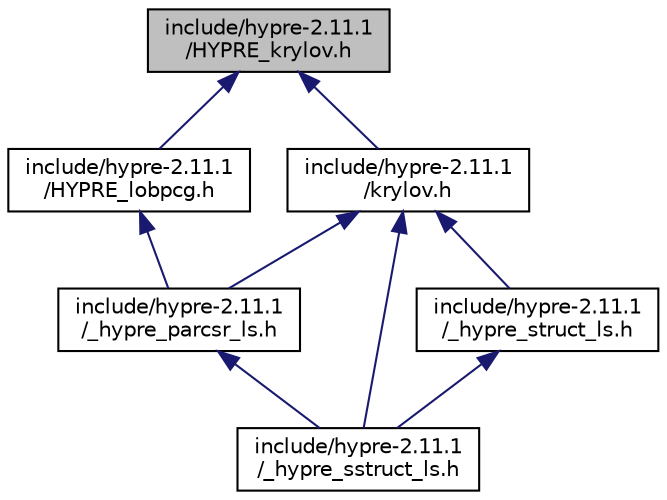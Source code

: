 digraph "include/hypre-2.11.1/HYPRE_krylov.h"
{
 // LATEX_PDF_SIZE
  edge [fontname="Helvetica",fontsize="10",labelfontname="Helvetica",labelfontsize="10"];
  node [fontname="Helvetica",fontsize="10",shape=record];
  Node1 [label="include/hypre-2.11.1\l/HYPRE_krylov.h",height=0.2,width=0.4,color="black", fillcolor="grey75", style="filled", fontcolor="black",tooltip=" "];
  Node1 -> Node2 [dir="back",color="midnightblue",fontsize="10",style="solid",fontname="Helvetica"];
  Node2 [label="include/hypre-2.11.1\l/krylov.h",height=0.2,width=0.4,color="black", fillcolor="white", style="filled",URL="$krylov_8h.html",tooltip=" "];
  Node2 -> Node3 [dir="back",color="midnightblue",fontsize="10",style="solid",fontname="Helvetica"];
  Node3 [label="include/hypre-2.11.1\l/_hypre_parcsr_ls.h",height=0.2,width=0.4,color="black", fillcolor="white", style="filled",URL="$__hypre__parcsr__ls_8h.html",tooltip=" "];
  Node3 -> Node4 [dir="back",color="midnightblue",fontsize="10",style="solid",fontname="Helvetica"];
  Node4 [label="include/hypre-2.11.1\l/_hypre_sstruct_ls.h",height=0.2,width=0.4,color="black", fillcolor="white", style="filled",URL="$__hypre__sstruct__ls_8h.html",tooltip=" "];
  Node2 -> Node4 [dir="back",color="midnightblue",fontsize="10",style="solid",fontname="Helvetica"];
  Node2 -> Node5 [dir="back",color="midnightblue",fontsize="10",style="solid",fontname="Helvetica"];
  Node5 [label="include/hypre-2.11.1\l/_hypre_struct_ls.h",height=0.2,width=0.4,color="black", fillcolor="white", style="filled",URL="$__hypre__struct__ls_8h.html",tooltip=" "];
  Node5 -> Node4 [dir="back",color="midnightblue",fontsize="10",style="solid",fontname="Helvetica"];
  Node1 -> Node6 [dir="back",color="midnightblue",fontsize="10",style="solid",fontname="Helvetica"];
  Node6 [label="include/hypre-2.11.1\l/HYPRE_lobpcg.h",height=0.2,width=0.4,color="black", fillcolor="white", style="filled",URL="$_h_y_p_r_e__lobpcg_8h.html",tooltip=" "];
  Node6 -> Node3 [dir="back",color="midnightblue",fontsize="10",style="solid",fontname="Helvetica"];
}
